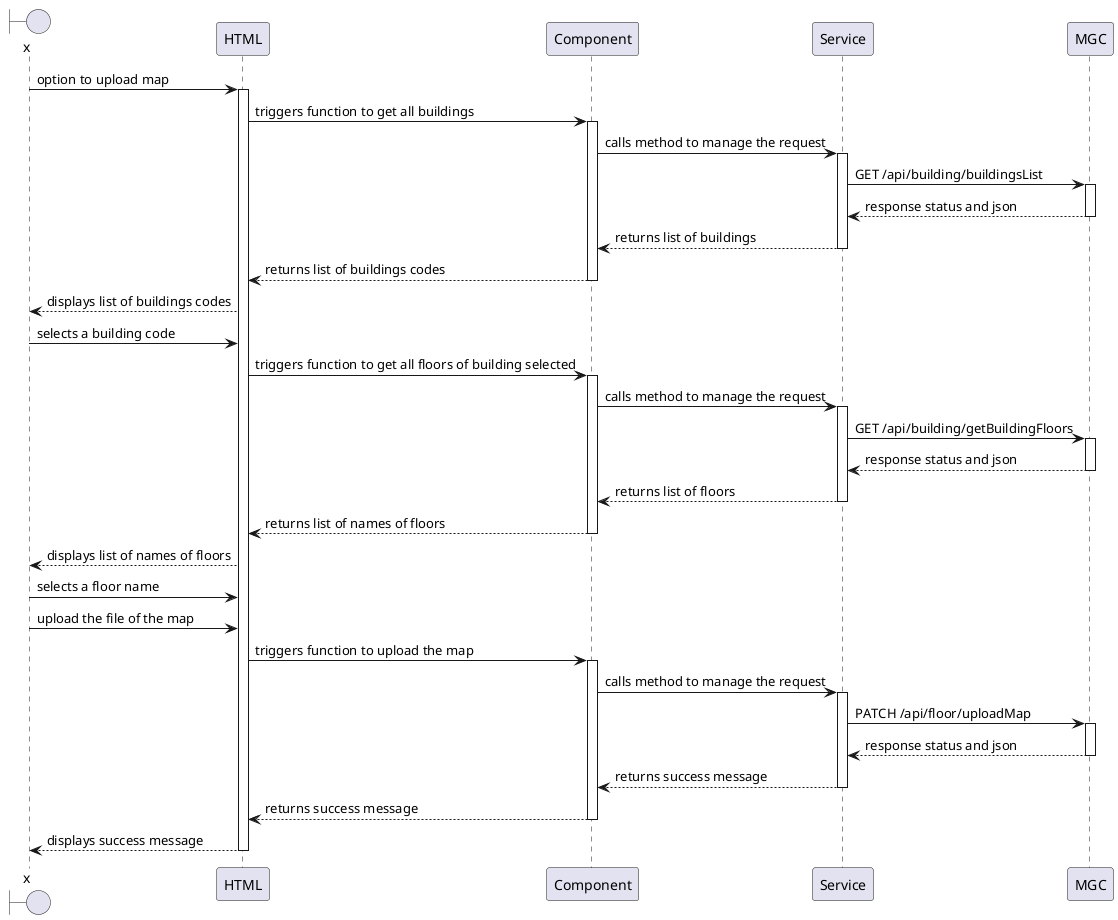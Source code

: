 @startuml Process_View_1120
boundary x 
participant HTML
participant Component 
participant Service 
participant MGC 


x -> HTML: option to upload map
activate HTML
HTML -> Component: triggers function to get all buildings
activate Component
Component -> Service: calls method to manage the request
activate Service
Service -> MGC: GET /api/building/buildingsList
activate MGC
MGC --> Service: response status and json
deactivate MGC
Service --> Component: returns list of buildings 
deactivate Service
Component --> HTML: returns list of buildings codes
deactivate Component
HTML --> x: displays list of buildings codes
x -> HTML: selects a building code
HTML -> Component: triggers function to get all floors of building selected
activate Component
Component -> Service: calls method to manage the request
activate Service
Service -> MGC: GET /api/building/getBuildingFloors
activate MGC
MGC --> Service: response status and json
deactivate MGC
Service --> Component: returns list of floors
deactivate Service
Component --> HTML: returns list of names of floors
deactivate Component
HTML --> x: displays list of names of floors
x -> HTML: selects a floor name
x -> HTML: upload the file of the map
HTML -> Component: triggers function to upload the map
activate Component
Component -> Service: calls method to manage the request
activate Service
Service -> MGC: PATCH /api/floor/uploadMap
activate MGC
MGC --> Service: response status and json
deactivate MGC
Service --> Component: returns success message
deactivate Service
Component --> HTML: returns success message
deactivate Component
HTML --> x: displays success message
deactivate HTML
@enduml